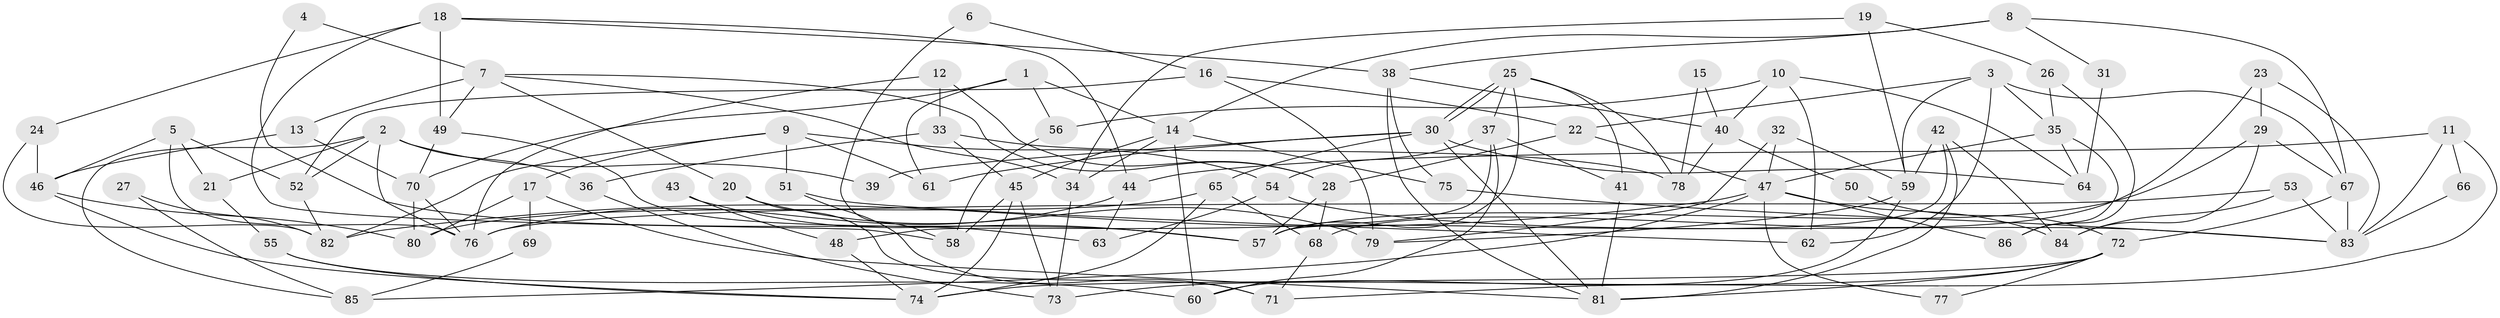 // coarse degree distribution, {5: 0.2222222222222222, 8: 0.05555555555555555, 6: 0.16666666666666666, 2: 0.12962962962962962, 9: 0.037037037037037035, 7: 0.1111111111111111, 3: 0.12962962962962962, 1: 0.018518518518518517, 4: 0.1111111111111111, 10: 0.018518518518518517}
// Generated by graph-tools (version 1.1) at 2025/41/03/06/25 10:41:59]
// undirected, 86 vertices, 172 edges
graph export_dot {
graph [start="1"]
  node [color=gray90,style=filled];
  1;
  2;
  3;
  4;
  5;
  6;
  7;
  8;
  9;
  10;
  11;
  12;
  13;
  14;
  15;
  16;
  17;
  18;
  19;
  20;
  21;
  22;
  23;
  24;
  25;
  26;
  27;
  28;
  29;
  30;
  31;
  32;
  33;
  34;
  35;
  36;
  37;
  38;
  39;
  40;
  41;
  42;
  43;
  44;
  45;
  46;
  47;
  48;
  49;
  50;
  51;
  52;
  53;
  54;
  55;
  56;
  57;
  58;
  59;
  60;
  61;
  62;
  63;
  64;
  65;
  66;
  67;
  68;
  69;
  70;
  71;
  72;
  73;
  74;
  75;
  76;
  77;
  78;
  79;
  80;
  81;
  82;
  83;
  84;
  85;
  86;
  1 -- 14;
  1 -- 70;
  1 -- 56;
  1 -- 61;
  2 -- 52;
  2 -- 21;
  2 -- 36;
  2 -- 39;
  2 -- 76;
  2 -- 85;
  3 -- 59;
  3 -- 35;
  3 -- 22;
  3 -- 62;
  3 -- 67;
  4 -- 57;
  4 -- 7;
  5 -- 52;
  5 -- 46;
  5 -- 21;
  5 -- 76;
  6 -- 16;
  6 -- 58;
  7 -- 28;
  7 -- 13;
  7 -- 20;
  7 -- 34;
  7 -- 49;
  8 -- 67;
  8 -- 38;
  8 -- 14;
  8 -- 31;
  9 -- 61;
  9 -- 54;
  9 -- 17;
  9 -- 51;
  9 -- 82;
  10 -- 56;
  10 -- 64;
  10 -- 40;
  10 -- 62;
  11 -- 44;
  11 -- 83;
  11 -- 66;
  11 -- 71;
  12 -- 28;
  12 -- 76;
  12 -- 33;
  13 -- 70;
  13 -- 46;
  14 -- 34;
  14 -- 45;
  14 -- 60;
  14 -- 75;
  15 -- 40;
  15 -- 78;
  16 -- 79;
  16 -- 22;
  16 -- 52;
  17 -- 81;
  17 -- 69;
  17 -- 80;
  18 -- 38;
  18 -- 24;
  18 -- 44;
  18 -- 49;
  18 -- 58;
  19 -- 59;
  19 -- 34;
  19 -- 26;
  20 -- 71;
  20 -- 79;
  21 -- 55;
  22 -- 28;
  22 -- 47;
  23 -- 68;
  23 -- 83;
  23 -- 29;
  24 -- 46;
  24 -- 82;
  25 -- 37;
  25 -- 30;
  25 -- 30;
  25 -- 41;
  25 -- 57;
  25 -- 78;
  26 -- 35;
  26 -- 86;
  27 -- 85;
  27 -- 82;
  28 -- 57;
  28 -- 68;
  29 -- 84;
  29 -- 57;
  29 -- 67;
  30 -- 81;
  30 -- 39;
  30 -- 61;
  30 -- 64;
  30 -- 65;
  31 -- 64;
  32 -- 79;
  32 -- 59;
  32 -- 47;
  33 -- 45;
  33 -- 36;
  33 -- 78;
  34 -- 73;
  35 -- 86;
  35 -- 47;
  35 -- 64;
  36 -- 73;
  37 -- 54;
  37 -- 41;
  37 -- 48;
  37 -- 60;
  38 -- 75;
  38 -- 40;
  38 -- 81;
  40 -- 78;
  40 -- 50;
  41 -- 81;
  42 -- 57;
  42 -- 81;
  42 -- 59;
  42 -- 84;
  43 -- 57;
  43 -- 48;
  44 -- 76;
  44 -- 63;
  45 -- 74;
  45 -- 58;
  45 -- 73;
  46 -- 80;
  46 -- 74;
  47 -- 77;
  47 -- 82;
  47 -- 84;
  47 -- 85;
  47 -- 86;
  48 -- 74;
  49 -- 63;
  49 -- 70;
  50 -- 72;
  51 -- 62;
  51 -- 71;
  52 -- 82;
  53 -- 84;
  53 -- 76;
  53 -- 83;
  54 -- 83;
  54 -- 63;
  55 -- 60;
  55 -- 74;
  56 -- 58;
  59 -- 60;
  59 -- 79;
  65 -- 80;
  65 -- 68;
  65 -- 74;
  66 -- 83;
  67 -- 72;
  67 -- 83;
  68 -- 71;
  69 -- 85;
  70 -- 76;
  70 -- 80;
  72 -- 73;
  72 -- 74;
  72 -- 77;
  72 -- 81;
  75 -- 83;
}
